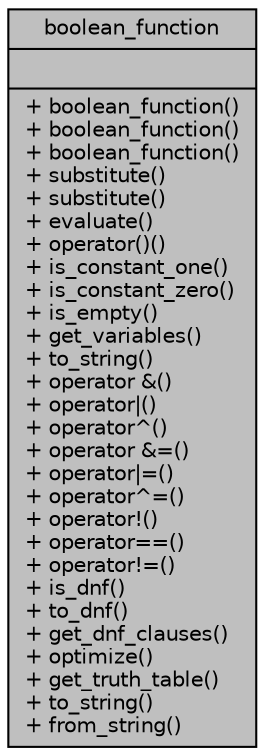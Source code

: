 digraph "boolean_function"
{
  edge [fontname="Helvetica",fontsize="10",labelfontname="Helvetica",labelfontsize="10"];
  node [fontname="Helvetica",fontsize="10",shape=record];
  Node0 [label="{boolean_function\n||+ boolean_function()\l+ boolean_function()\l+ boolean_function()\l+ substitute()\l+ substitute()\l+ evaluate()\l+ operator()()\l+ is_constant_one()\l+ is_constant_zero()\l+ is_empty()\l+ get_variables()\l+ to_string()\l+ operator &()\l+ operator\|()\l+ operator^()\l+ operator &=()\l+ operator\|=()\l+ operator^=()\l+ operator!()\l+ operator==()\l+ operator!=()\l+ is_dnf()\l+ to_dnf()\l+ get_dnf_clauses()\l+ optimize()\l+ get_truth_table()\l+ to_string()\l+ from_string()\l}",height=0.2,width=0.4,color="black", fillcolor="grey75", style="filled", fontcolor="black"];
}
